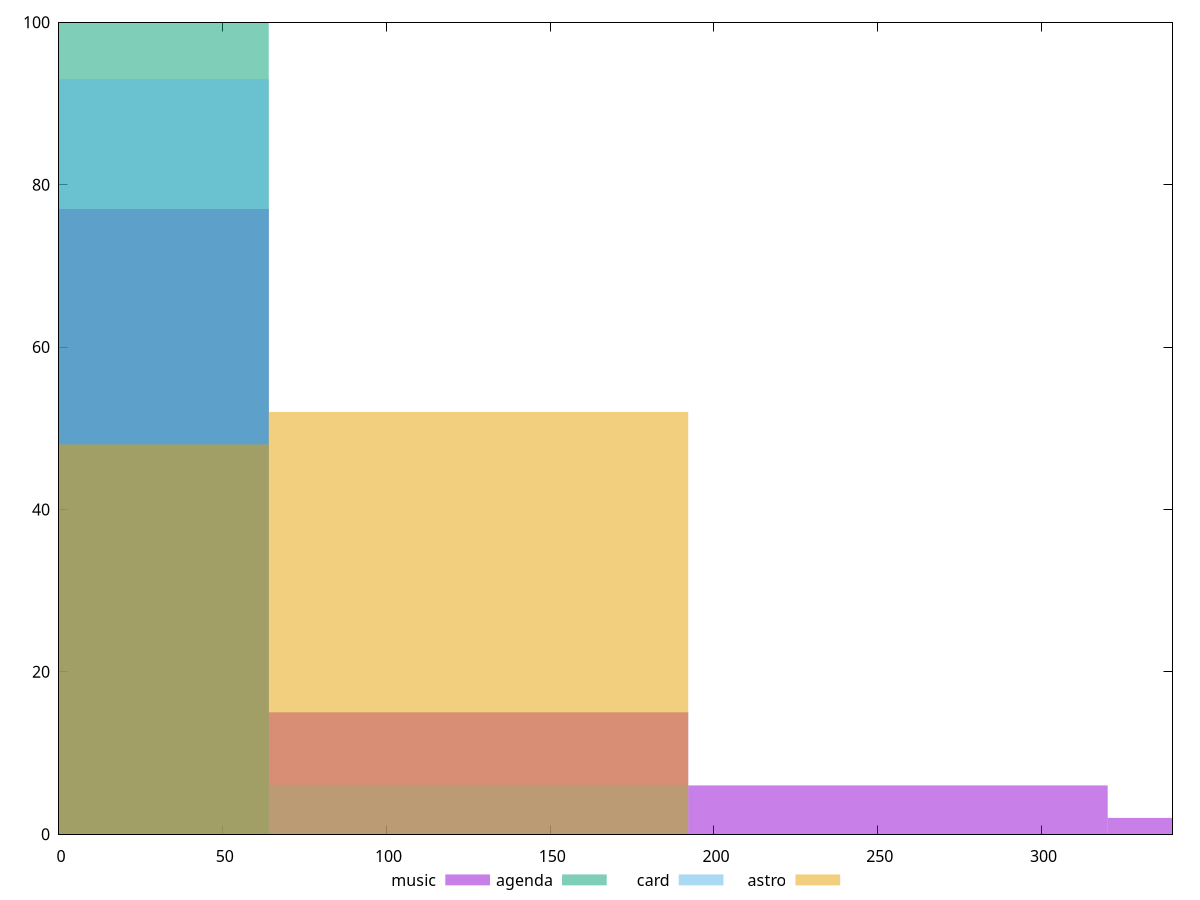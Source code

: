 reset

$music <<EOF
128.08634788247713 15
0 77
256.17269576495426 6
384.2590436474314 2
EOF

$agenda <<EOF
0 100
EOF

$card <<EOF
0 93
128.08634788247713 6
EOF

$astro <<EOF
128.08634788247713 52
0 48
EOF

set key outside below
set boxwidth 128.08634788247713
set xrange [0:340]
set yrange [0:100]
set trange [0:100]
set style fill transparent solid 0.5 noborder
set terminal svg size 640, 520 enhanced background rgb 'white'
set output "reports/report_00030_2021-02-24T20-42-31.540Z/unminified-javascript/comparison/histogram/all_raw.svg"

plot $music title "music" with boxes, \
     $agenda title "agenda" with boxes, \
     $card title "card" with boxes, \
     $astro title "astro" with boxes

reset
